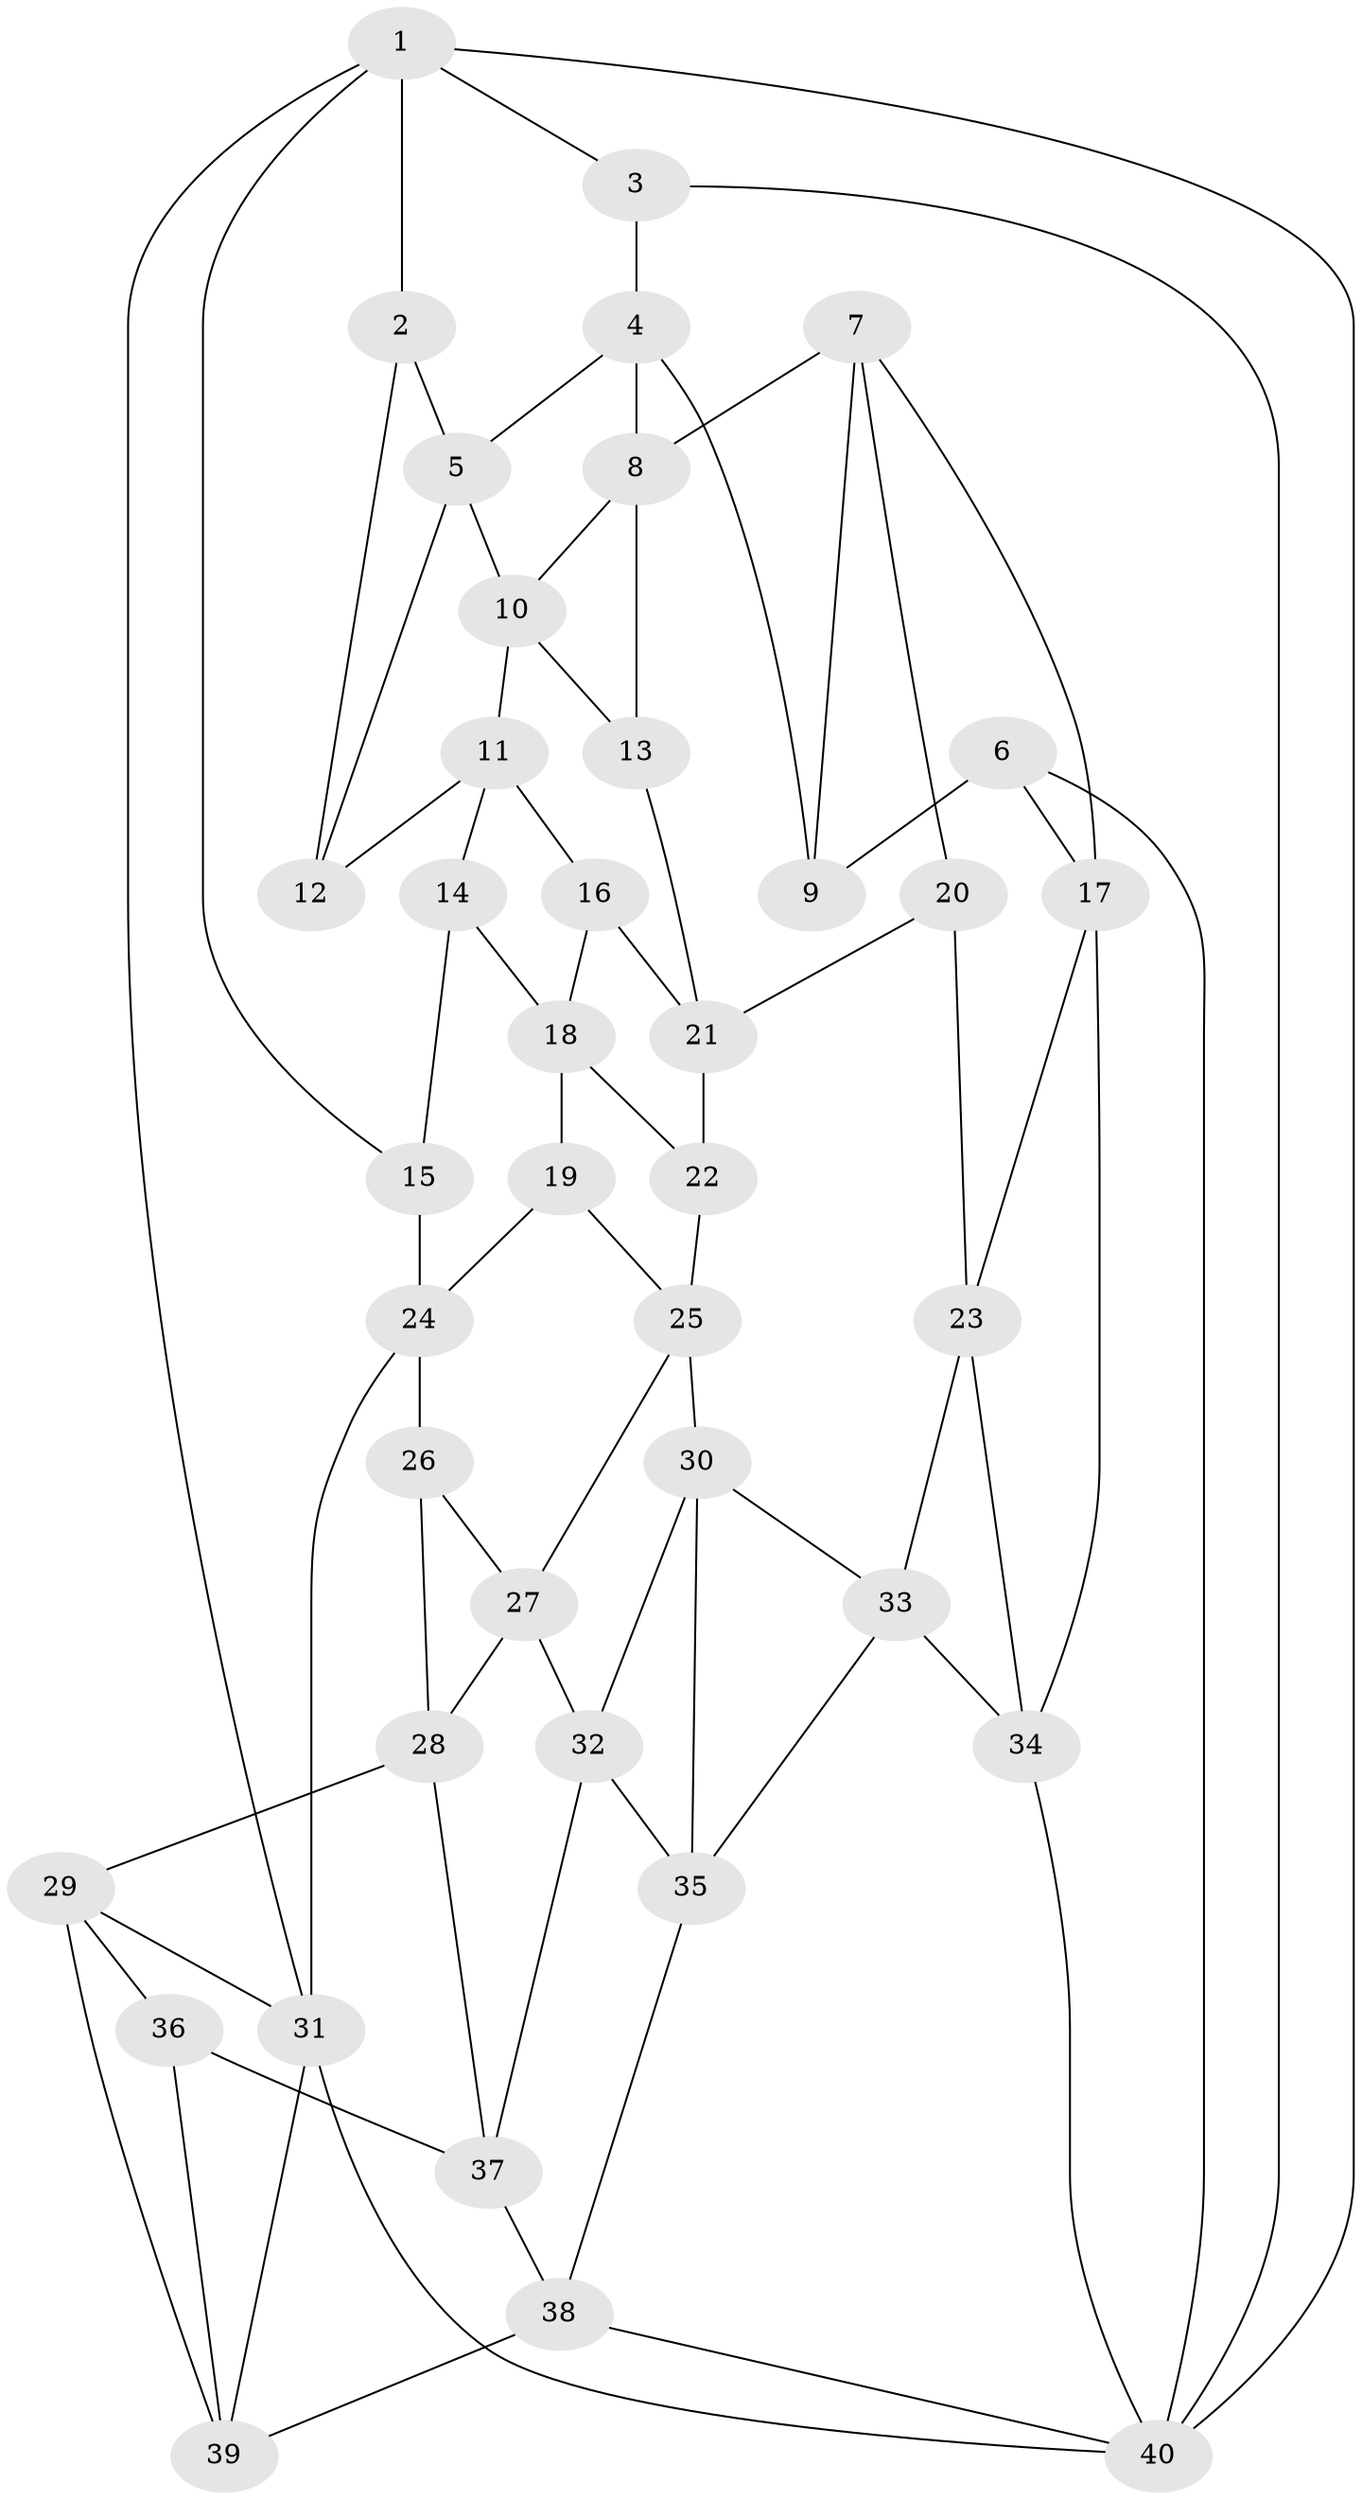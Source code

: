 // original degree distribution, {3: 0.025, 6: 0.2375, 5: 0.475, 4: 0.2625}
// Generated by graph-tools (version 1.1) at 2025/51/03/09/25 03:51:11]
// undirected, 40 vertices, 75 edges
graph export_dot {
graph [start="1"]
  node [color=gray90,style=filled];
  1;
  2;
  3;
  4;
  5;
  6;
  7;
  8;
  9;
  10;
  11;
  12;
  13;
  14;
  15;
  16;
  17;
  18;
  19;
  20;
  21;
  22;
  23;
  24;
  25;
  26;
  27;
  28;
  29;
  30;
  31;
  32;
  33;
  34;
  35;
  36;
  37;
  38;
  39;
  40;
  1 -- 2 [weight=1.0];
  1 -- 3 [weight=1.0];
  1 -- 15 [weight=1.0];
  1 -- 31 [weight=1.0];
  1 -- 40 [weight=1.0];
  2 -- 5 [weight=1.0];
  2 -- 12 [weight=1.0];
  3 -- 4 [weight=1.0];
  3 -- 40 [weight=1.0];
  4 -- 5 [weight=1.0];
  4 -- 8 [weight=1.0];
  4 -- 9 [weight=1.0];
  5 -- 10 [weight=1.0];
  5 -- 12 [weight=1.0];
  6 -- 9 [weight=2.0];
  6 -- 17 [weight=1.0];
  6 -- 40 [weight=1.0];
  7 -- 8 [weight=1.0];
  7 -- 9 [weight=1.0];
  7 -- 17 [weight=1.0];
  7 -- 20 [weight=1.0];
  8 -- 10 [weight=1.0];
  8 -- 13 [weight=1.0];
  10 -- 11 [weight=1.0];
  10 -- 13 [weight=1.0];
  11 -- 12 [weight=1.0];
  11 -- 14 [weight=1.0];
  11 -- 16 [weight=1.0];
  13 -- 21 [weight=1.0];
  14 -- 15 [weight=1.0];
  14 -- 18 [weight=1.0];
  15 -- 24 [weight=2.0];
  16 -- 18 [weight=1.0];
  16 -- 21 [weight=1.0];
  17 -- 23 [weight=1.0];
  17 -- 34 [weight=1.0];
  18 -- 19 [weight=1.0];
  18 -- 22 [weight=1.0];
  19 -- 24 [weight=1.0];
  19 -- 25 [weight=1.0];
  20 -- 21 [weight=1.0];
  20 -- 23 [weight=1.0];
  21 -- 22 [weight=1.0];
  22 -- 25 [weight=1.0];
  23 -- 33 [weight=1.0];
  23 -- 34 [weight=1.0];
  24 -- 26 [weight=2.0];
  24 -- 31 [weight=1.0];
  25 -- 27 [weight=1.0];
  25 -- 30 [weight=1.0];
  26 -- 27 [weight=1.0];
  26 -- 28 [weight=1.0];
  27 -- 28 [weight=1.0];
  27 -- 32 [weight=1.0];
  28 -- 29 [weight=1.0];
  28 -- 37 [weight=1.0];
  29 -- 31 [weight=1.0];
  29 -- 36 [weight=1.0];
  29 -- 39 [weight=1.0];
  30 -- 32 [weight=1.0];
  30 -- 33 [weight=1.0];
  30 -- 35 [weight=1.0];
  31 -- 39 [weight=1.0];
  31 -- 40 [weight=1.0];
  32 -- 35 [weight=1.0];
  32 -- 37 [weight=1.0];
  33 -- 34 [weight=1.0];
  33 -- 35 [weight=1.0];
  34 -- 40 [weight=1.0];
  35 -- 38 [weight=1.0];
  36 -- 37 [weight=1.0];
  36 -- 39 [weight=1.0];
  37 -- 38 [weight=1.0];
  38 -- 39 [weight=1.0];
  38 -- 40 [weight=1.0];
}
